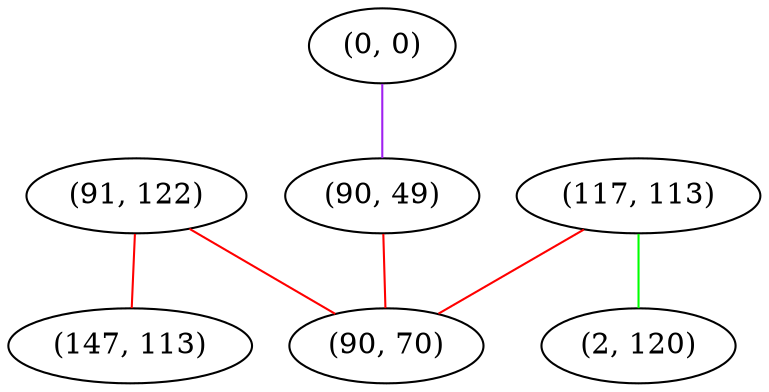 graph "" {
"(91, 122)";
"(0, 0)";
"(147, 113)";
"(90, 49)";
"(117, 113)";
"(2, 120)";
"(90, 70)";
"(91, 122)" -- "(147, 113)"  [color=red, key=0, weight=1];
"(91, 122)" -- "(90, 70)"  [color=red, key=0, weight=1];
"(0, 0)" -- "(90, 49)"  [color=purple, key=0, weight=4];
"(90, 49)" -- "(90, 70)"  [color=red, key=0, weight=1];
"(117, 113)" -- "(2, 120)"  [color=green, key=0, weight=2];
"(117, 113)" -- "(90, 70)"  [color=red, key=0, weight=1];
}
